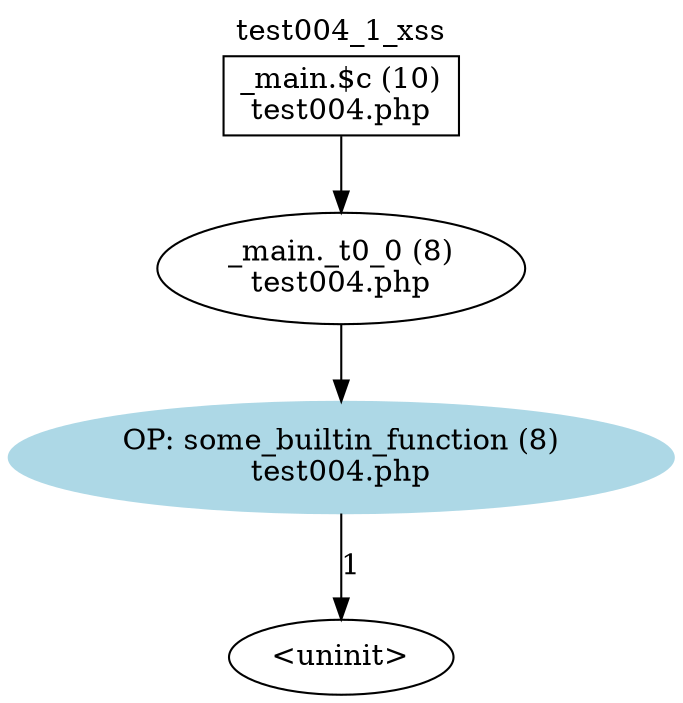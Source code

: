 digraph cfg {
  label="test004_1_xss";
  labelloc=t;
  n1 [shape=box, label="_main.$c (10)\ntest004.php"];
  n2 [shape=ellipse, label="_main._t0_0 (8)\ntest004.php"];
  n3 [shape=ellipse, label="OP: some_builtin_function (8)\ntest004.php",style=filled,color=lightblue];
  n4 [shape=ellipse, label="<uninit>"];
  n1 -> n2;
  n2 -> n3;
  n3 -> n4[label="1"];
}
